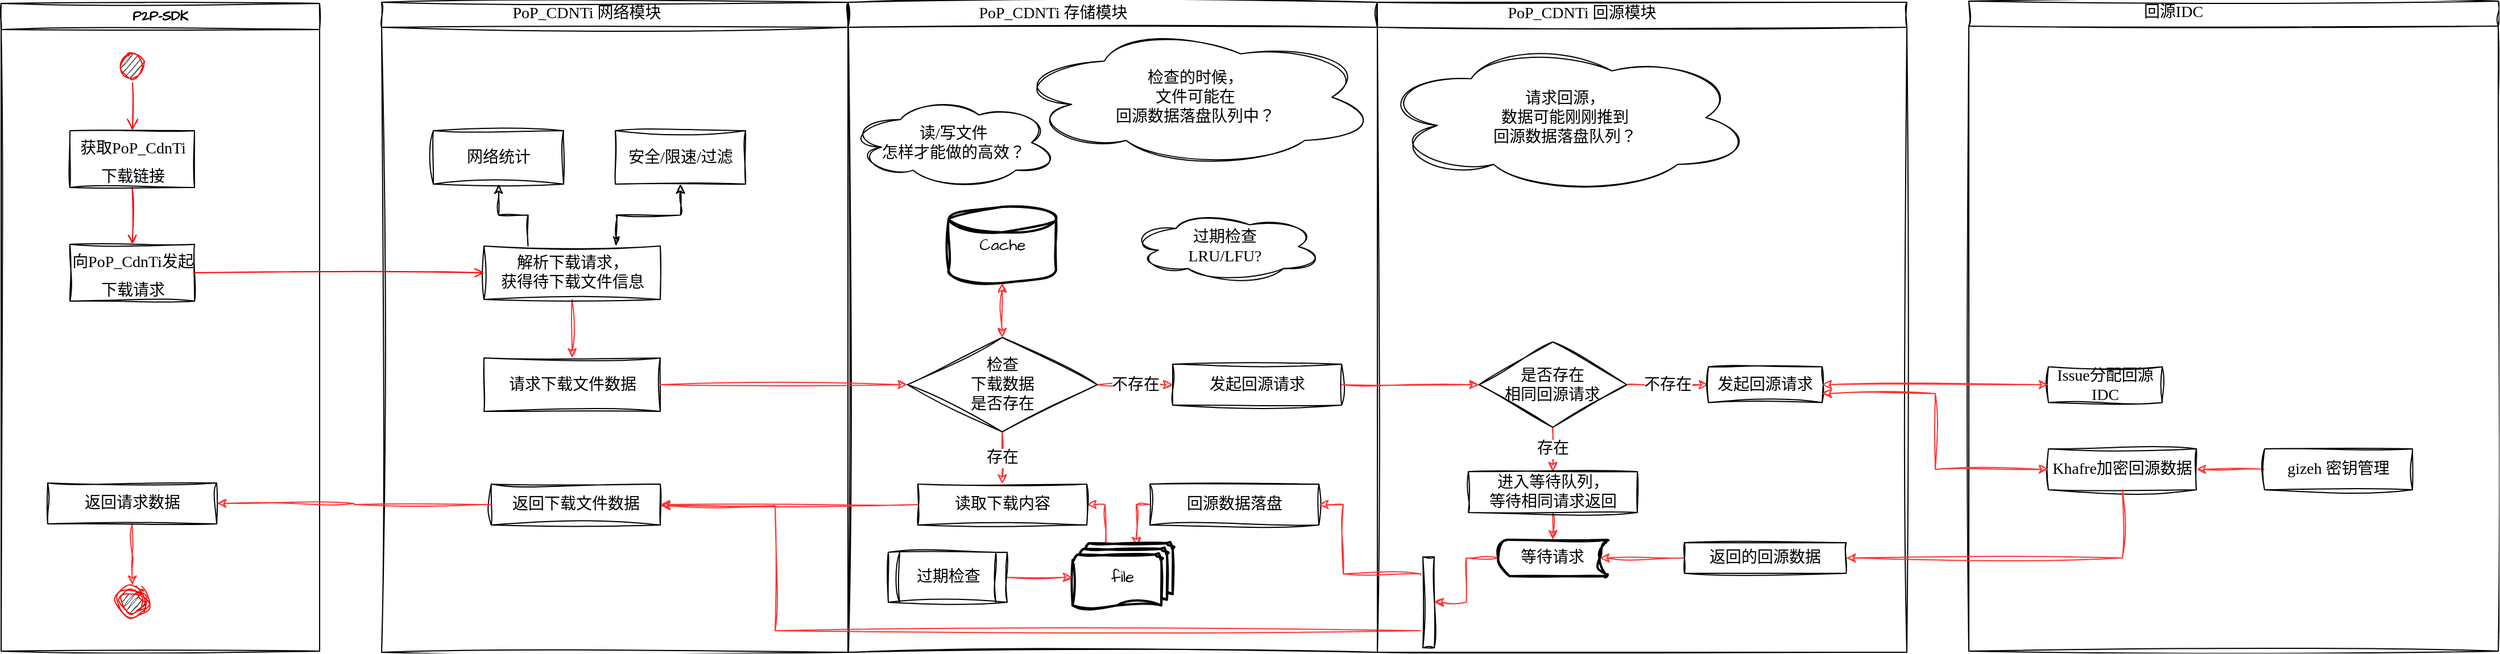 <mxfile version="20.5.1" type="github">
  <diagram name="Page-1" id="e7e014a7-5840-1c2e-5031-d8a46d1fe8dd">
    <mxGraphModel dx="1949" dy="1017" grid="1" gridSize="10" guides="1" tooltips="1" connect="1" arrows="1" fold="1" page="1" pageScale="1" pageWidth="1169" pageHeight="826" background="none" math="0" shadow="0">
      <root>
        <mxCell id="0" />
        <mxCell id="1" parent="0" />
        <mxCell id="2" value="P2P-SDK" style="swimlane;whiteSpace=wrap;fontFamily=Architects Daughter;fontSource=https%3A%2F%2Ffonts.googleapis.com%2Fcss%3Ffamily%3DArchitects%2BDaughter;sketch=1;" parent="1" vertex="1">
          <mxGeometry x="110" y="128" width="280" height="570" as="geometry" />
        </mxCell>
        <mxCell id="5" value="" style="ellipse;shape=startState;fillColor=#000000;strokeColor=#ff0000;sketch=1;" parent="2" vertex="1">
          <mxGeometry x="100" y="40" width="30" height="30" as="geometry" />
        </mxCell>
        <mxCell id="6" value="" style="edgeStyle=elbowEdgeStyle;elbow=horizontal;verticalAlign=bottom;endArrow=open;endSize=8;strokeColor=#FF0000;endFill=1;rounded=0;sketch=1;entryX=0.5;entryY=0;entryDx=0;entryDy=0;" parent="2" source="5" target="NQoVjLt3wJo_B9yNXYQH-41" edge="1">
          <mxGeometry x="100" y="40" as="geometry">
            <mxPoint x="115.5" y="110" as="targetPoint" />
          </mxGeometry>
        </mxCell>
        <mxCell id="9" value="" style="endArrow=open;strokeColor=#FF0000;endFill=1;rounded=0;sketch=1;exitX=0.5;exitY=1;exitDx=0;exitDy=0;entryX=0.5;entryY=0;entryDx=0;entryDy=0;" parent="2" source="NQoVjLt3wJo_B9yNXYQH-41" target="NQoVjLt3wJo_B9yNXYQH-42" edge="1">
          <mxGeometry relative="1" as="geometry">
            <mxPoint x="115" y="160" as="sourcePoint" />
            <mxPoint x="115.075" y="220" as="targetPoint" />
          </mxGeometry>
        </mxCell>
        <mxCell id="NQoVjLt3wJo_B9yNXYQH-41" value="&lt;font face=&quot;Aa花语·紫罗兰永恒&quot;&gt;&lt;font style=&quot;font-size: 14px;&quot;&gt;获取PoP_CdnTi&lt;br&gt;下载链接&lt;/font&gt;&lt;br&gt;&lt;/font&gt;" style="rounded=0;whiteSpace=wrap;html=1;sketch=1;hachureGap=4;jiggle=2;fontFamily=Architects Daughter;fontSource=https%3A%2F%2Ffonts.googleapis.com%2Fcss%3Ffamily%3DArchitects%2BDaughter;fontSize=20;" parent="2" vertex="1">
          <mxGeometry x="60.5" y="112" width="109.5" height="50" as="geometry" />
        </mxCell>
        <mxCell id="NQoVjLt3wJo_B9yNXYQH-42" value="&lt;font face=&quot;Aa花语·紫罗兰永恒&quot;&gt;&lt;font style=&quot;font-size: 14px;&quot;&gt;向PoP_CdnTi发起&lt;br&gt;下载请求&lt;/font&gt;&lt;br&gt;&lt;/font&gt;" style="rounded=0;whiteSpace=wrap;html=1;sketch=1;hachureGap=4;jiggle=2;fontFamily=Architects Daughter;fontSource=https%3A%2F%2Ffonts.googleapis.com%2Fcss%3Ffamily%3DArchitects%2BDaughter;fontSize=20;" parent="2" vertex="1">
          <mxGeometry x="60.5" y="212" width="109.5" height="50" as="geometry" />
        </mxCell>
        <mxCell id="NQoVjLt3wJo_B9yNXYQH-81" style="edgeStyle=orthogonalEdgeStyle;rounded=0;sketch=1;hachureGap=4;jiggle=2;orthogonalLoop=1;jettySize=auto;html=1;exitX=0.5;exitY=1;exitDx=0;exitDy=0;strokeColor=#FF3333;fontFamily=Architects Daughter;fontSource=https%3A%2F%2Ffonts.googleapis.com%2Fcss%3Ffamily%3DArchitects%2BDaughter;fontSize=14;fontColor=#000000;" parent="2" source="NQoVjLt3wJo_B9yNXYQH-78" target="NQoVjLt3wJo_B9yNXYQH-80" edge="1">
          <mxGeometry relative="1" as="geometry" />
        </mxCell>
        <mxCell id="NQoVjLt3wJo_B9yNXYQH-78" value="&lt;font face=&quot;Aa花语·紫罗兰永恒&quot;&gt;返回请求数据&lt;br&gt;&lt;/font&gt;" style="rounded=0;whiteSpace=wrap;html=1;sketch=1;hachureGap=4;jiggle=2;fontFamily=Architects Daughter;fontSource=https%3A%2F%2Ffonts.googleapis.com%2Fcss%3Ffamily%3DArchitects%2BDaughter;fontSize=14;" parent="2" vertex="1">
          <mxGeometry x="40.96" y="422" width="148.57" height="36" as="geometry" />
        </mxCell>
        <mxCell id="NQoVjLt3wJo_B9yNXYQH-80" value="" style="ellipse;html=1;shape=endState;fillColor=#000000;strokeColor=#ff0000;sketch=1;hachureGap=4;jiggle=2;fontFamily=Architects Daughter;fontSource=https%3A%2F%2Ffonts.googleapis.com%2Fcss%3Ffamily%3DArchitects%2BDaughter;fontSize=14;fontColor=#000000;" parent="2" vertex="1">
          <mxGeometry x="100.5" y="512" width="30" height="30" as="geometry" />
        </mxCell>
        <mxCell id="NQoVjLt3wJo_B9yNXYQH-43" value="" style="swimlane;startSize=22;horizontal=1;containerType=tree;sketch=1;hachureGap=4;jiggle=2;fontFamily=Architects Daughter;fontSource=https%3A%2F%2Ffonts.googleapis.com%2Fcss%3Ffamily%3DArchitects%2BDaughter;fontSize=14;" parent="1" vertex="1">
          <mxGeometry x="444.5" y="127" width="410.5" height="572" as="geometry">
            <mxRectangle x="445" y="128" width="170" height="30" as="alternateBounds" />
          </mxGeometry>
        </mxCell>
        <mxCell id="NQoVjLt3wJo_B9yNXYQH-47" value="&lt;font face=&quot;Aa花语·紫罗兰永恒&quot;&gt;PoP_CDNTi 网络模块&lt;/font&gt;" style="text;html=1;strokeColor=none;fillColor=none;align=center;verticalAlign=middle;whiteSpace=wrap;rounded=0;sketch=1;hachureGap=4;jiggle=2;fontFamily=Architects Daughter;fontSource=https%3A%2F%2Ffonts.googleapis.com%2Fcss%3Ffamily%3DArchitects%2BDaughter;fontSize=14;" parent="NQoVjLt3wJo_B9yNXYQH-43" vertex="1">
          <mxGeometry x="105" width="150" height="20" as="geometry" />
        </mxCell>
        <mxCell id="NQoVjLt3wJo_B9yNXYQH-55" style="edgeStyle=orthogonalEdgeStyle;rounded=0;sketch=1;hachureGap=4;jiggle=2;orthogonalLoop=1;jettySize=auto;html=1;exitX=0.5;exitY=1;exitDx=0;exitDy=0;fontFamily=Architects Daughter;fontSource=https%3A%2F%2Ffonts.googleapis.com%2Fcss%3Ffamily%3DArchitects%2BDaughter;fontSize=14;fontColor=#FF3333;strokeColor=#FF3333;" parent="NQoVjLt3wJo_B9yNXYQH-43" source="NQoVjLt3wJo_B9yNXYQH-48" target="NQoVjLt3wJo_B9yNXYQH-54" edge="1">
          <mxGeometry relative="1" as="geometry" />
        </mxCell>
        <mxCell id="NQoVjLt3wJo_B9yNXYQH-48" value="&lt;font face=&quot;Aa花语·紫罗兰永恒&quot;&gt;解析下载请求，&lt;br&gt;获得待下载文件信息&lt;/font&gt;" style="rounded=0;whiteSpace=wrap;html=1;sketch=1;hachureGap=4;jiggle=2;fontFamily=Architects Daughter;fontSource=https%3A%2F%2Ffonts.googleapis.com%2Fcss%3Ffamily%3DArchitects%2BDaughter;fontSize=14;" parent="NQoVjLt3wJo_B9yNXYQH-43" vertex="1">
          <mxGeometry x="90" y="214.5" width="155" height="47" as="geometry" />
        </mxCell>
        <mxCell id="NQoVjLt3wJo_B9yNXYQH-54" value="&lt;font face=&quot;Aa花语·紫罗兰永恒&quot;&gt;请求下载文件数据&lt;br&gt;&lt;/font&gt;" style="rounded=0;whiteSpace=wrap;html=1;sketch=1;hachureGap=4;jiggle=2;fontFamily=Architects Daughter;fontSource=https%3A%2F%2Ffonts.googleapis.com%2Fcss%3Ffamily%3DArchitects%2BDaughter;fontSize=14;" parent="NQoVjLt3wJo_B9yNXYQH-43" vertex="1">
          <mxGeometry x="90" y="313" width="155" height="47" as="geometry" />
        </mxCell>
        <mxCell id="NQoVjLt3wJo_B9yNXYQH-73" value="&lt;font face=&quot;Aa花语·紫罗兰永恒&quot;&gt;返回下载文件数据&lt;br&gt;&lt;/font&gt;" style="rounded=0;whiteSpace=wrap;html=1;sketch=1;hachureGap=4;jiggle=2;fontFamily=Architects Daughter;fontSource=https%3A%2F%2Ffonts.googleapis.com%2Fcss%3Ffamily%3DArchitects%2BDaughter;fontSize=14;" parent="NQoVjLt3wJo_B9yNXYQH-43" vertex="1">
          <mxGeometry x="96.43" y="424" width="148.57" height="36" as="geometry" />
        </mxCell>
        <mxCell id="aHhkDJ6Zw5WWOxuAB4n7-57" style="edgeStyle=orthogonalEdgeStyle;rounded=0;sketch=1;hachureGap=4;jiggle=2;orthogonalLoop=1;jettySize=auto;html=1;exitX=0.5;exitY=1;exitDx=0;exitDy=0;strokeColor=#000000;fontFamily=Architects Daughter;fontSource=https%3A%2F%2Ffonts.googleapis.com%2Fcss%3Ffamily%3DArchitects%2BDaughter;fontSize=14;startArrow=classic;startFill=1;endArrow=none;endFill=0;entryX=0.25;entryY=0;entryDx=0;entryDy=0;" edge="1" parent="NQoVjLt3wJo_B9yNXYQH-43" source="aHhkDJ6Zw5WWOxuAB4n7-56" target="NQoVjLt3wJo_B9yNXYQH-48">
          <mxGeometry relative="1" as="geometry" />
        </mxCell>
        <mxCell id="aHhkDJ6Zw5WWOxuAB4n7-56" value="&lt;font face=&quot;Aa花语·紫罗兰永恒&quot;&gt;网络统计&lt;/font&gt;" style="rounded=0;whiteSpace=wrap;html=1;sketch=1;hachureGap=4;jiggle=2;fontFamily=Architects Daughter;fontSource=https%3A%2F%2Ffonts.googleapis.com%2Fcss%3Ffamily%3DArchitects%2BDaughter;fontSize=14;" vertex="1" parent="NQoVjLt3wJo_B9yNXYQH-43">
          <mxGeometry x="45.5" y="113" width="114.5" height="47" as="geometry" />
        </mxCell>
        <mxCell id="aHhkDJ6Zw5WWOxuAB4n7-59" style="edgeStyle=orthogonalEdgeStyle;rounded=0;sketch=1;hachureGap=4;jiggle=2;orthogonalLoop=1;jettySize=auto;html=1;exitX=0.5;exitY=1;exitDx=0;exitDy=0;entryX=0.75;entryY=0;entryDx=0;entryDy=0;strokeColor=#000000;fontFamily=Architects Daughter;fontSource=https%3A%2F%2Ffonts.googleapis.com%2Fcss%3Ffamily%3DArchitects%2BDaughter;fontSize=14;startArrow=classic;startFill=1;endArrow=classicThin;endFill=1;" edge="1" parent="NQoVjLt3wJo_B9yNXYQH-43" source="aHhkDJ6Zw5WWOxuAB4n7-58" target="NQoVjLt3wJo_B9yNXYQH-48">
          <mxGeometry relative="1" as="geometry" />
        </mxCell>
        <mxCell id="aHhkDJ6Zw5WWOxuAB4n7-58" value="&lt;font face=&quot;Aa花语·紫罗兰永恒&quot;&gt;安全/限速/过滤&lt;/font&gt;" style="rounded=0;whiteSpace=wrap;html=1;sketch=1;hachureGap=4;jiggle=2;fontFamily=Architects Daughter;fontSource=https%3A%2F%2Ffonts.googleapis.com%2Fcss%3Ffamily%3DArchitects%2BDaughter;fontSize=14;" vertex="1" parent="NQoVjLt3wJo_B9yNXYQH-43">
          <mxGeometry x="205.5" y="113" width="114.5" height="47" as="geometry" />
        </mxCell>
        <mxCell id="NQoVjLt3wJo_B9yNXYQH-50" value="" style="endArrow=open;strokeColor=#FF0000;endFill=1;rounded=0;sketch=1;exitX=1;exitY=0.5;exitDx=0;exitDy=0;" parent="1" source="NQoVjLt3wJo_B9yNXYQH-42" target="NQoVjLt3wJo_B9yNXYQH-48" edge="1">
          <mxGeometry relative="1" as="geometry">
            <mxPoint x="289.75" y="300" as="sourcePoint" />
            <mxPoint x="289.75" y="350" as="targetPoint" />
          </mxGeometry>
        </mxCell>
        <mxCell id="NQoVjLt3wJo_B9yNXYQH-56" value="" style="swimlane;startSize=22;horizontal=1;containerType=tree;sketch=1;hachureGap=4;jiggle=2;fontFamily=Architects Daughter;fontSource=https%3A%2F%2Ffonts.googleapis.com%2Fcss%3Ffamily%3DArchitects%2BDaughter;fontSize=14;" parent="1" vertex="1">
          <mxGeometry x="854.5" y="127" width="465.5" height="572" as="geometry">
            <mxRectangle x="445" y="128" width="170" height="30" as="alternateBounds" />
          </mxGeometry>
        </mxCell>
        <mxCell id="NQoVjLt3wJo_B9yNXYQH-57" value="&lt;font face=&quot;Aa花语·紫罗兰永恒&quot;&gt;PoP_CDNTi 存储模块&lt;/font&gt;" style="text;html=1;strokeColor=none;fillColor=none;align=center;verticalAlign=middle;whiteSpace=wrap;rounded=0;sketch=1;hachureGap=4;jiggle=2;fontFamily=Architects Daughter;fontSource=https%3A%2F%2Ffonts.googleapis.com%2Fcss%3Ffamily%3DArchitects%2BDaughter;fontSize=14;" parent="NQoVjLt3wJo_B9yNXYQH-56" vertex="1">
          <mxGeometry x="105" width="150" height="20" as="geometry" />
        </mxCell>
        <mxCell id="NQoVjLt3wJo_B9yNXYQH-70" value="&lt;font face=&quot;Aa花语·紫罗兰永恒&quot;&gt;存在&lt;/font&gt;" style="edgeStyle=orthogonalEdgeStyle;rounded=0;sketch=1;hachureGap=4;jiggle=2;orthogonalLoop=1;jettySize=auto;html=1;exitX=0.5;exitY=1;exitDx=0;exitDy=0;strokeColor=#FF3333;fontFamily=Architects Daughter;fontSource=https%3A%2F%2Ffonts.googleapis.com%2Fcss%3Ffamily%3DArchitects%2BDaughter;fontSize=14;fontColor=#000000;" parent="NQoVjLt3wJo_B9yNXYQH-56" source="NQoVjLt3wJo_B9yNXYQH-65" target="NQoVjLt3wJo_B9yNXYQH-69" edge="1">
          <mxGeometry relative="1" as="geometry" />
        </mxCell>
        <mxCell id="NQoVjLt3wJo_B9yNXYQH-83" value="&lt;span style=&quot;font-family: Aa花语·紫罗兰永恒;&quot;&gt;不存在&lt;/span&gt;" style="edgeStyle=orthogonalEdgeStyle;rounded=0;sketch=1;hachureGap=4;jiggle=2;orthogonalLoop=1;jettySize=auto;html=1;exitX=1;exitY=0.5;exitDx=0;exitDy=0;strokeColor=#FF3333;fontFamily=Architects Daughter;fontSource=https%3A%2F%2Ffonts.googleapis.com%2Fcss%3Ffamily%3DArchitects%2BDaughter;fontSize=14;fontColor=#000000;" parent="NQoVjLt3wJo_B9yNXYQH-56" source="NQoVjLt3wJo_B9yNXYQH-65" target="NQoVjLt3wJo_B9yNXYQH-82" edge="1">
          <mxGeometry relative="1" as="geometry" />
        </mxCell>
        <mxCell id="aHhkDJ6Zw5WWOxuAB4n7-62" style="edgeStyle=orthogonalEdgeStyle;rounded=0;sketch=1;hachureGap=4;jiggle=2;orthogonalLoop=1;jettySize=auto;html=1;exitX=0.5;exitY=0;exitDx=0;exitDy=0;entryX=0.5;entryY=1;entryDx=0;entryDy=0;entryPerimeter=0;strokeColor=#FF3333;fontFamily=Architects Daughter;fontSource=https%3A%2F%2Ffonts.googleapis.com%2Fcss%3Ffamily%3DArchitects%2BDaughter;fontSize=14;startArrow=classic;startFill=1;endArrow=classic;endFill=1;" edge="1" parent="NQoVjLt3wJo_B9yNXYQH-56" source="NQoVjLt3wJo_B9yNXYQH-65" target="aHhkDJ6Zw5WWOxuAB4n7-60">
          <mxGeometry relative="1" as="geometry" />
        </mxCell>
        <mxCell id="NQoVjLt3wJo_B9yNXYQH-65" value="&lt;font face=&quot;Aa花语·紫罗兰永恒&quot; color=&quot;#000000&quot;&gt;检查&lt;br&gt;下载数据&lt;br&gt;是否存在&lt;/font&gt;" style="rhombus;whiteSpace=wrap;html=1;sketch=1;hachureGap=4;jiggle=2;fontFamily=Architects Daughter;fontSource=https%3A%2F%2Ffonts.googleapis.com%2Fcss%3Ffamily%3DArchitects%2BDaughter;fontSize=14;fontColor=#FF3333;" parent="NQoVjLt3wJo_B9yNXYQH-56" vertex="1">
          <mxGeometry x="52.28" y="295" width="166.87" height="83" as="geometry" />
        </mxCell>
        <mxCell id="NQoVjLt3wJo_B9yNXYQH-113" style="edgeStyle=orthogonalEdgeStyle;rounded=0;sketch=1;hachureGap=4;jiggle=2;orthogonalLoop=1;jettySize=auto;html=1;exitX=1;exitY=0.5;exitDx=0;exitDy=0;entryX=0.273;entryY=0.067;entryDx=0;entryDy=0;entryPerimeter=0;strokeColor=#FF3333;fontFamily=Architects Daughter;fontSource=https%3A%2F%2Ffonts.googleapis.com%2Fcss%3Ffamily%3DArchitects%2BDaughter;fontSize=14;fontColor=#000000;startArrow=classic;startFill=1;endArrow=none;endFill=0;" parent="NQoVjLt3wJo_B9yNXYQH-56" source="NQoVjLt3wJo_B9yNXYQH-69" target="NQoVjLt3wJo_B9yNXYQH-112" edge="1">
          <mxGeometry relative="1" as="geometry">
            <Array as="points">
              <mxPoint x="226" y="442" />
              <mxPoint x="226" y="480" />
            </Array>
          </mxGeometry>
        </mxCell>
        <mxCell id="NQoVjLt3wJo_B9yNXYQH-69" value="&lt;font face=&quot;Aa花语·紫罗兰永恒&quot;&gt;读取下载内容&lt;br&gt;&lt;/font&gt;" style="rounded=0;whiteSpace=wrap;html=1;sketch=1;hachureGap=4;jiggle=2;fontFamily=Architects Daughter;fontSource=https%3A%2F%2Ffonts.googleapis.com%2Fcss%3Ffamily%3DArchitects%2BDaughter;fontSize=14;" parent="NQoVjLt3wJo_B9yNXYQH-56" vertex="1">
          <mxGeometry x="61.43" y="424" width="148.57" height="36" as="geometry" />
        </mxCell>
        <mxCell id="NQoVjLt3wJo_B9yNXYQH-82" value="&lt;font face=&quot;Aa花语·紫罗兰永恒&quot;&gt;发起回源请求&lt;br&gt;&lt;/font&gt;" style="rounded=0;whiteSpace=wrap;html=1;sketch=1;hachureGap=4;jiggle=2;fontFamily=Architects Daughter;fontSource=https%3A%2F%2Ffonts.googleapis.com%2Fcss%3Ffamily%3DArchitects%2BDaughter;fontSize=14;" parent="NQoVjLt3wJo_B9yNXYQH-56" vertex="1">
          <mxGeometry x="285.5" y="318.5" width="148.57" height="36" as="geometry" />
        </mxCell>
        <mxCell id="NQoVjLt3wJo_B9yNXYQH-103" style="edgeStyle=orthogonalEdgeStyle;rounded=0;sketch=1;hachureGap=4;jiggle=2;orthogonalLoop=1;jettySize=auto;html=1;exitX=-0.2;exitY=0.813;exitDx=0;exitDy=0;strokeColor=#FF3333;fontFamily=Architects Daughter;fontSource=https%3A%2F%2Ffonts.googleapis.com%2Fcss%3Ffamily%3DArchitects%2BDaughter;fontSize=14;fontColor=#000000;exitPerimeter=0;" parent="NQoVjLt3wJo_B9yNXYQH-56" source="NQoVjLt3wJo_B9yNXYQH-102" edge="1">
          <mxGeometry relative="1" as="geometry">
            <mxPoint x="511.93" y="553" as="sourcePoint" />
            <mxPoint x="-164.5" y="443" as="targetPoint" />
            <Array as="points">
              <mxPoint x="-64" y="553" />
              <mxPoint x="-64" y="443" />
            </Array>
          </mxGeometry>
        </mxCell>
        <mxCell id="NQoVjLt3wJo_B9yNXYQH-114" style="edgeStyle=orthogonalEdgeStyle;rounded=0;sketch=1;hachureGap=4;jiggle=2;orthogonalLoop=1;jettySize=auto;html=1;exitX=0;exitY=0.5;exitDx=0;exitDy=0;entryX=0.636;entryY=0.05;entryDx=0;entryDy=0;entryPerimeter=0;strokeColor=#FF3333;fontFamily=Architects Daughter;fontSource=https%3A%2F%2Ffonts.googleapis.com%2Fcss%3Ffamily%3DArchitects%2BDaughter;fontSize=14;fontColor=#000000;" parent="NQoVjLt3wJo_B9yNXYQH-56" source="NQoVjLt3wJo_B9yNXYQH-105" target="NQoVjLt3wJo_B9yNXYQH-112" edge="1">
          <mxGeometry relative="1" as="geometry" />
        </mxCell>
        <mxCell id="NQoVjLt3wJo_B9yNXYQH-105" value="&lt;font face=&quot;Aa花语·紫罗兰永恒&quot;&gt;回源数据落盘&lt;br&gt;&lt;/font&gt;" style="rounded=0;whiteSpace=wrap;html=1;sketch=1;hachureGap=4;jiggle=2;fontFamily=Architects Daughter;fontSource=https%3A%2F%2Ffonts.googleapis.com%2Fcss%3Ffamily%3DArchitects%2BDaughter;fontSize=14;" parent="NQoVjLt3wJo_B9yNXYQH-56" vertex="1">
          <mxGeometry x="265.5" y="424" width="148.57" height="36" as="geometry" />
        </mxCell>
        <mxCell id="NQoVjLt3wJo_B9yNXYQH-112" value="file" style="strokeWidth=2;html=1;shape=mxgraph.flowchart.multi-document;whiteSpace=wrap;sketch=1;hachureGap=4;jiggle=2;fontFamily=Architects Daughter;fontSource=https%3A%2F%2Ffonts.googleapis.com%2Fcss%3Ffamily%3DArchitects%2BDaughter;fontSize=14;fontColor=#000000;" parent="NQoVjLt3wJo_B9yNXYQH-56" vertex="1">
          <mxGeometry x="197.5" y="476" width="88" height="60" as="geometry" />
        </mxCell>
        <mxCell id="NQoVjLt3wJo_B9yNXYQH-116" style="edgeStyle=orthogonalEdgeStyle;rounded=0;sketch=1;hachureGap=4;jiggle=2;orthogonalLoop=1;jettySize=auto;html=1;entryX=0;entryY=0.5;entryDx=0;entryDy=0;entryPerimeter=0;strokeColor=#FF3333;fontFamily=Architects Daughter;fontSource=https%3A%2F%2Ffonts.googleapis.com%2Fcss%3Ffamily%3DArchitects%2BDaughter;fontSize=14;fontColor=#000000;" parent="NQoVjLt3wJo_B9yNXYQH-56" source="NQoVjLt3wJo_B9yNXYQH-115" target="NQoVjLt3wJo_B9yNXYQH-112" edge="1">
          <mxGeometry relative="1" as="geometry" />
        </mxCell>
        <mxCell id="NQoVjLt3wJo_B9yNXYQH-115" value="&lt;font face=&quot;Aa花语·紫罗兰永恒&quot;&gt;过期检查&lt;/font&gt;" style="shape=process;whiteSpace=wrap;html=1;backgroundOutline=1;sketch=1;hachureGap=4;jiggle=2;fontFamily=Architects Daughter;fontSource=https%3A%2F%2Ffonts.googleapis.com%2Fcss%3Ffamily%3DArchitects%2BDaughter;fontSize=14;fontColor=#000000;" parent="NQoVjLt3wJo_B9yNXYQH-56" vertex="1">
          <mxGeometry x="35.5" y="484" width="104.5" height="44" as="geometry" />
        </mxCell>
        <mxCell id="aHhkDJ6Zw5WWOxuAB4n7-9" value="&lt;font face=&quot;Aa花语·紫罗兰永恒&quot;&gt;检查的时候，&lt;br&gt;文件可能在&lt;br&gt;回源数据落盘队列中？&lt;/font&gt;" style="ellipse;shape=cloud;whiteSpace=wrap;html=1;sketch=1;hachureGap=4;jiggle=2;fontFamily=Architects Daughter;fontSource=https%3A%2F%2Ffonts.googleapis.com%2Fcss%3Ffamily%3DArchitects%2BDaughter;fontSize=14;" vertex="1" parent="NQoVjLt3wJo_B9yNXYQH-56">
          <mxGeometry x="145.5" y="20" width="320" height="127" as="geometry" />
        </mxCell>
        <mxCell id="aHhkDJ6Zw5WWOxuAB4n7-53" value="&lt;font face=&quot;Aa花语·紫罗兰永恒&quot;&gt;读/写文件&lt;br&gt;怎样才能做的高效？&lt;br&gt;&lt;/font&gt;" style="ellipse;shape=cloud;whiteSpace=wrap;html=1;sketch=1;hachureGap=4;jiggle=2;fontFamily=Architects Daughter;fontSource=https%3A%2F%2Ffonts.googleapis.com%2Fcss%3Ffamily%3DArchitects%2BDaughter;fontSize=14;" vertex="1" parent="NQoVjLt3wJo_B9yNXYQH-56">
          <mxGeometry y="83" width="184.5" height="81" as="geometry" />
        </mxCell>
        <mxCell id="aHhkDJ6Zw5WWOxuAB4n7-54" value="&lt;font face=&quot;Aa花语·紫罗兰永恒&quot;&gt;过期检查&lt;br&gt;LRU/LFU?&lt;br&gt;&lt;/font&gt;" style="ellipse;shape=cloud;whiteSpace=wrap;html=1;sketch=1;hachureGap=4;jiggle=2;fontFamily=Architects Daughter;fontSource=https%3A%2F%2Ffonts.googleapis.com%2Fcss%3Ffamily%3DArchitects%2BDaughter;fontSize=14;" vertex="1" parent="NQoVjLt3wJo_B9yNXYQH-56">
          <mxGeometry x="245.5" y="183" width="172.03" height="64" as="geometry" />
        </mxCell>
        <mxCell id="aHhkDJ6Zw5WWOxuAB4n7-60" value="Cache" style="strokeWidth=2;html=1;shape=mxgraph.flowchart.database;whiteSpace=wrap;sketch=1;hachureGap=4;jiggle=2;fontFamily=Architects Daughter;fontSource=https%3A%2F%2Ffonts.googleapis.com%2Fcss%3Ffamily%3DArchitects%2BDaughter;fontSize=14;" vertex="1" parent="NQoVjLt3wJo_B9yNXYQH-56">
          <mxGeometry x="88.46" y="180" width="94.5" height="67" as="geometry" />
        </mxCell>
        <mxCell id="NQoVjLt3wJo_B9yNXYQH-68" style="edgeStyle=orthogonalEdgeStyle;rounded=0;sketch=1;hachureGap=4;jiggle=2;orthogonalLoop=1;jettySize=auto;html=1;exitX=1;exitY=0.5;exitDx=0;exitDy=0;strokeColor=#FF3333;fontFamily=Architects Daughter;fontSource=https%3A%2F%2Ffonts.googleapis.com%2Fcss%3Ffamily%3DArchitects%2BDaughter;fontSize=14;fontColor=#000000;" parent="1" source="NQoVjLt3wJo_B9yNXYQH-54" target="NQoVjLt3wJo_B9yNXYQH-65" edge="1">
          <mxGeometry relative="1" as="geometry" />
        </mxCell>
        <mxCell id="NQoVjLt3wJo_B9yNXYQH-77" style="edgeStyle=orthogonalEdgeStyle;rounded=0;sketch=1;hachureGap=4;jiggle=2;orthogonalLoop=1;jettySize=auto;html=1;exitX=0;exitY=0.5;exitDx=0;exitDy=0;entryX=1;entryY=0.5;entryDx=0;entryDy=0;strokeColor=#FF3333;fontFamily=Architects Daughter;fontSource=https%3A%2F%2Ffonts.googleapis.com%2Fcss%3Ffamily%3DArchitects%2BDaughter;fontSize=14;fontColor=#000000;" parent="1" source="NQoVjLt3wJo_B9yNXYQH-69" target="NQoVjLt3wJo_B9yNXYQH-73" edge="1">
          <mxGeometry relative="1" as="geometry" />
        </mxCell>
        <mxCell id="NQoVjLt3wJo_B9yNXYQH-79" style="edgeStyle=orthogonalEdgeStyle;rounded=0;sketch=1;hachureGap=4;jiggle=2;orthogonalLoop=1;jettySize=auto;html=1;exitX=0;exitY=0.5;exitDx=0;exitDy=0;entryX=1;entryY=0.5;entryDx=0;entryDy=0;strokeColor=#FF3333;fontFamily=Architects Daughter;fontSource=https%3A%2F%2Ffonts.googleapis.com%2Fcss%3Ffamily%3DArchitects%2BDaughter;fontSize=14;fontColor=#000000;" parent="1" source="NQoVjLt3wJo_B9yNXYQH-73" target="NQoVjLt3wJo_B9yNXYQH-78" edge="1">
          <mxGeometry relative="1" as="geometry" />
        </mxCell>
        <mxCell id="NQoVjLt3wJo_B9yNXYQH-84" value="" style="swimlane;startSize=22;horizontal=1;containerType=tree;sketch=1;hachureGap=4;jiggle=2;fontFamily=Architects Daughter;fontSource=https%3A%2F%2Ffonts.googleapis.com%2Fcss%3Ffamily%3DArchitects%2BDaughter;fontSize=14;" parent="1" vertex="1">
          <mxGeometry x="1320" y="127" width="465.5" height="572" as="geometry">
            <mxRectangle x="445" y="128" width="170" height="30" as="alternateBounds" />
          </mxGeometry>
        </mxCell>
        <mxCell id="NQoVjLt3wJo_B9yNXYQH-85" value="&lt;font face=&quot;Aa花语·紫罗兰永恒&quot;&gt;PoP_CDNTi 回源模块&lt;/font&gt;" style="text;html=1;strokeColor=none;fillColor=none;align=center;verticalAlign=middle;whiteSpace=wrap;rounded=0;sketch=1;hachureGap=4;jiggle=2;fontFamily=Architects Daughter;fontSource=https%3A%2F%2Ffonts.googleapis.com%2Fcss%3Ffamily%3DArchitects%2BDaughter;fontSize=14;" parent="NQoVjLt3wJo_B9yNXYQH-84" vertex="1">
          <mxGeometry x="105" width="150" height="20" as="geometry" />
        </mxCell>
        <mxCell id="NQoVjLt3wJo_B9yNXYQH-95" value="&lt;font face=&quot;Aa花语·紫罗兰永恒&quot;&gt;存在&lt;/font&gt;" style="edgeStyle=orthogonalEdgeStyle;rounded=0;sketch=1;hachureGap=4;jiggle=2;orthogonalLoop=1;jettySize=auto;html=1;exitX=0.5;exitY=1;exitDx=0;exitDy=0;entryX=0.5;entryY=0;entryDx=0;entryDy=0;strokeColor=#FF3333;fontFamily=Architects Daughter;fontSource=https%3A%2F%2Ffonts.googleapis.com%2Fcss%3Ffamily%3DArchitects%2BDaughter;fontSize=14;fontColor=#000000;" parent="NQoVjLt3wJo_B9yNXYQH-84" source="NQoVjLt3wJo_B9yNXYQH-92" target="NQoVjLt3wJo_B9yNXYQH-94" edge="1">
          <mxGeometry relative="1" as="geometry" />
        </mxCell>
        <mxCell id="NQoVjLt3wJo_B9yNXYQH-99" value="&lt;font face=&quot;Aa花语·紫罗兰永恒&quot;&gt;不存在&lt;/font&gt;" style="edgeStyle=orthogonalEdgeStyle;rounded=0;sketch=1;hachureGap=4;jiggle=2;orthogonalLoop=1;jettySize=auto;html=1;exitX=1;exitY=0.5;exitDx=0;exitDy=0;strokeColor=#FF3333;fontFamily=Architects Daughter;fontSource=https%3A%2F%2Ffonts.googleapis.com%2Fcss%3Ffamily%3DArchitects%2BDaughter;fontSize=14;fontColor=#000000;" parent="NQoVjLt3wJo_B9yNXYQH-84" source="NQoVjLt3wJo_B9yNXYQH-92" target="NQoVjLt3wJo_B9yNXYQH-98" edge="1">
          <mxGeometry relative="1" as="geometry" />
        </mxCell>
        <mxCell id="NQoVjLt3wJo_B9yNXYQH-92" value="&lt;font face=&quot;Aa花语·紫罗兰永恒&quot; color=&quot;#000000&quot;&gt;是否存在&lt;br&gt;相同回源请求&lt;/font&gt;" style="rhombus;whiteSpace=wrap;html=1;sketch=1;hachureGap=4;jiggle=2;fontFamily=Architects Daughter;fontSource=https%3A%2F%2Ffonts.googleapis.com%2Fcss%3Ffamily%3DArchitects%2BDaughter;fontSize=14;fontColor=#FF3333;" parent="NQoVjLt3wJo_B9yNXYQH-84" vertex="1">
          <mxGeometry x="89.28" y="299" width="130" height="75" as="geometry" />
        </mxCell>
        <mxCell id="NQoVjLt3wJo_B9yNXYQH-109" style="edgeStyle=orthogonalEdgeStyle;rounded=0;sketch=1;hachureGap=4;jiggle=2;orthogonalLoop=1;jettySize=auto;html=1;exitX=0.5;exitY=1;exitDx=0;exitDy=0;entryX=0.5;entryY=0;entryDx=0;entryDy=0;entryPerimeter=0;strokeColor=#FF3333;fontFamily=Architects Daughter;fontSource=https%3A%2F%2Ffonts.googleapis.com%2Fcss%3Ffamily%3DArchitects%2BDaughter;fontSize=14;fontColor=#000000;" parent="NQoVjLt3wJo_B9yNXYQH-84" source="NQoVjLt3wJo_B9yNXYQH-94" target="NQoVjLt3wJo_B9yNXYQH-108" edge="1">
          <mxGeometry relative="1" as="geometry" />
        </mxCell>
        <mxCell id="NQoVjLt3wJo_B9yNXYQH-94" value="&lt;font face=&quot;Aa花语·紫罗兰永恒&quot;&gt;进入等待队列，&lt;br&gt;等待相同请求返回&lt;br&gt;&lt;/font&gt;" style="rounded=0;whiteSpace=wrap;html=1;sketch=1;hachureGap=4;jiggle=2;fontFamily=Architects Daughter;fontSource=https%3A%2F%2Ffonts.googleapis.com%2Fcss%3Ffamily%3DArchitects%2BDaughter;fontSize=14;" parent="NQoVjLt3wJo_B9yNXYQH-84" vertex="1">
          <mxGeometry x="79.99" y="413" width="148.57" height="36" as="geometry" />
        </mxCell>
        <mxCell id="NQoVjLt3wJo_B9yNXYQH-98" value="&lt;font face=&quot;Aa花语·紫罗兰永恒&quot;&gt;发起回源请求&lt;br&gt;&lt;/font&gt;" style="rounded=0;whiteSpace=wrap;html=1;sketch=1;hachureGap=4;jiggle=2;fontFamily=Architects Daughter;fontSource=https%3A%2F%2Ffonts.googleapis.com%2Fcss%3Ffamily%3DArchitects%2BDaughter;fontSize=14;" parent="NQoVjLt3wJo_B9yNXYQH-84" vertex="1">
          <mxGeometry x="291.07" y="320.75" width="100" height="31.5" as="geometry" />
        </mxCell>
        <mxCell id="NQoVjLt3wJo_B9yNXYQH-110" style="edgeStyle=orthogonalEdgeStyle;rounded=0;sketch=1;hachureGap=4;jiggle=2;orthogonalLoop=1;jettySize=auto;html=1;exitX=0;exitY=0.5;exitDx=0;exitDy=0;entryX=0.93;entryY=0.5;entryDx=0;entryDy=0;entryPerimeter=0;strokeColor=#FF3333;fontFamily=Architects Daughter;fontSource=https%3A%2F%2Ffonts.googleapis.com%2Fcss%3Ffamily%3DArchitects%2BDaughter;fontSize=14;fontColor=#000000;" parent="NQoVjLt3wJo_B9yNXYQH-84" source="NQoVjLt3wJo_B9yNXYQH-100" target="NQoVjLt3wJo_B9yNXYQH-108" edge="1">
          <mxGeometry relative="1" as="geometry">
            <Array as="points">
              <mxPoint x="270" y="489" />
            </Array>
          </mxGeometry>
        </mxCell>
        <mxCell id="NQoVjLt3wJo_B9yNXYQH-100" value="&lt;font face=&quot;Aa花语·紫罗兰永恒&quot;&gt;返回的回源数据&lt;br&gt;&lt;/font&gt;" style="rounded=0;whiteSpace=wrap;html=1;sketch=1;hachureGap=4;jiggle=2;fontFamily=Architects Daughter;fontSource=https%3A%2F%2Ffonts.googleapis.com%2Fcss%3Ffamily%3DArchitects%2BDaughter;fontSize=14;" parent="NQoVjLt3wJo_B9yNXYQH-84" vertex="1">
          <mxGeometry x="270" y="475.5" width="142.14" height="27" as="geometry" />
        </mxCell>
        <mxCell id="NQoVjLt3wJo_B9yNXYQH-102" value="" style="html=1;points=[];perimeter=orthogonalPerimeter;sketch=1;hachureGap=4;jiggle=2;fontFamily=Architects Daughter;fontSource=https%3A%2F%2Ffonts.googleapis.com%2Fcss%3Ffamily%3DArchitects%2BDaughter;fontSize=14;fontColor=#000000;" parent="NQoVjLt3wJo_B9yNXYQH-84" vertex="1">
          <mxGeometry x="40" y="488" width="10" height="80" as="geometry" />
        </mxCell>
        <mxCell id="NQoVjLt3wJo_B9yNXYQH-111" style="edgeStyle=orthogonalEdgeStyle;rounded=0;sketch=1;hachureGap=4;jiggle=2;orthogonalLoop=1;jettySize=auto;html=1;exitX=0;exitY=0.5;exitDx=0;exitDy=0;exitPerimeter=0;entryX=1;entryY=0.5;entryDx=0;entryDy=0;entryPerimeter=0;strokeColor=#FF3333;fontFamily=Architects Daughter;fontSource=https%3A%2F%2Ffonts.googleapis.com%2Fcss%3Ffamily%3DArchitects%2BDaughter;fontSize=14;fontColor=#000000;" parent="NQoVjLt3wJo_B9yNXYQH-84" source="NQoVjLt3wJo_B9yNXYQH-108" target="NQoVjLt3wJo_B9yNXYQH-102" edge="1">
          <mxGeometry relative="1" as="geometry" />
        </mxCell>
        <mxCell id="NQoVjLt3wJo_B9yNXYQH-108" value="&lt;font face=&quot;Aa花语·紫罗兰永恒&quot;&gt;等待请求&lt;/font&gt;" style="strokeWidth=2;html=1;shape=mxgraph.flowchart.stored_data;whiteSpace=wrap;sketch=1;hachureGap=4;jiggle=2;fontFamily=Architects Daughter;fontSource=https%3A%2F%2Ffonts.googleapis.com%2Fcss%3Ffamily%3DArchitects%2BDaughter;fontSize=14;fontColor=#000000;" parent="NQoVjLt3wJo_B9yNXYQH-84" vertex="1">
          <mxGeometry x="106.27" y="473" width="96" height="32" as="geometry" />
        </mxCell>
        <mxCell id="aHhkDJ6Zw5WWOxuAB4n7-10" value="&lt;font face=&quot;Aa花语·紫罗兰永恒&quot;&gt;请求回源，&lt;br&gt;数据可能刚刚推到&lt;br&gt;回源数据落盘队列？&lt;br&gt;&lt;/font&gt;" style="ellipse;shape=cloud;whiteSpace=wrap;html=1;sketch=1;hachureGap=4;jiggle=2;fontFamily=Architects Daughter;fontSource=https%3A%2F%2Ffonts.googleapis.com%2Fcss%3Ffamily%3DArchitects%2BDaughter;fontSize=14;" vertex="1" parent="NQoVjLt3wJo_B9yNXYQH-84">
          <mxGeometry y="33" width="330" height="137" as="geometry" />
        </mxCell>
        <mxCell id="NQoVjLt3wJo_B9yNXYQH-93" style="edgeStyle=orthogonalEdgeStyle;rounded=0;sketch=1;hachureGap=4;jiggle=2;orthogonalLoop=1;jettySize=auto;html=1;exitX=1;exitY=0.5;exitDx=0;exitDy=0;entryX=0;entryY=0.5;entryDx=0;entryDy=0;strokeColor=#FF3333;fontFamily=Architects Daughter;fontSource=https%3A%2F%2Ffonts.googleapis.com%2Fcss%3Ffamily%3DArchitects%2BDaughter;fontSize=14;fontColor=#000000;" parent="1" source="NQoVjLt3wJo_B9yNXYQH-82" target="NQoVjLt3wJo_B9yNXYQH-92" edge="1">
          <mxGeometry relative="1" as="geometry" />
        </mxCell>
        <mxCell id="NQoVjLt3wJo_B9yNXYQH-106" style="edgeStyle=orthogonalEdgeStyle;rounded=0;sketch=1;hachureGap=4;jiggle=2;orthogonalLoop=1;jettySize=auto;html=1;exitX=-0.2;exitY=0.2;exitDx=0;exitDy=0;strokeColor=#FF3333;fontFamily=Architects Daughter;fontSource=https%3A%2F%2Ffonts.googleapis.com%2Fcss%3Ffamily%3DArchitects%2BDaughter;fontSize=14;fontColor=#000000;exitPerimeter=0;entryX=1;entryY=0.5;entryDx=0;entryDy=0;" parent="1" source="NQoVjLt3wJo_B9yNXYQH-102" target="NQoVjLt3wJo_B9yNXYQH-105" edge="1">
          <mxGeometry relative="1" as="geometry">
            <mxPoint x="1350" y="631.5" as="sourcePoint" />
            <mxPoint x="1130" y="630" as="targetPoint" />
            <Array as="points">
              <mxPoint x="1358" y="630" />
              <mxPoint x="1290" y="630" />
              <mxPoint x="1290" y="569" />
            </Array>
          </mxGeometry>
        </mxCell>
        <mxCell id="aHhkDJ6Zw5WWOxuAB4n7-11" value="" style="swimlane;startSize=22;horizontal=1;containerType=tree;sketch=1;hachureGap=4;jiggle=2;fontFamily=Architects Daughter;fontSource=https%3A%2F%2Ffonts.googleapis.com%2Fcss%3Ffamily%3DArchitects%2BDaughter;fontSize=14;" vertex="1" parent="1">
          <mxGeometry x="1840" y="126" width="465.5" height="572" as="geometry">
            <mxRectangle x="445" y="128" width="170" height="30" as="alternateBounds" />
          </mxGeometry>
        </mxCell>
        <mxCell id="aHhkDJ6Zw5WWOxuAB4n7-12" value="&lt;font face=&quot;Aa花语·紫罗兰永恒&quot;&gt;回源IDC&lt;/font&gt;" style="text;html=1;strokeColor=none;fillColor=none;align=center;verticalAlign=middle;whiteSpace=wrap;rounded=0;sketch=1;hachureGap=4;jiggle=2;fontFamily=Architects Daughter;fontSource=https%3A%2F%2Ffonts.googleapis.com%2Fcss%3Ffamily%3DArchitects%2BDaughter;fontSize=14;" vertex="1" parent="aHhkDJ6Zw5WWOxuAB4n7-11">
          <mxGeometry x="105" width="150" height="20" as="geometry" />
        </mxCell>
        <mxCell id="aHhkDJ6Zw5WWOxuAB4n7-26" value="&lt;font face=&quot;Aa花语·紫罗兰永恒&quot;&gt;Issue分配回源IDC&lt;br&gt;&lt;/font&gt;" style="rounded=0;whiteSpace=wrap;html=1;sketch=1;hachureGap=4;jiggle=2;fontFamily=Architects Daughter;fontSource=https%3A%2F%2Ffonts.googleapis.com%2Fcss%3Ffamily%3DArchitects%2BDaughter;fontSize=14;" vertex="1" parent="aHhkDJ6Zw5WWOxuAB4n7-11">
          <mxGeometry x="70" y="321.75" width="100" height="31.5" as="geometry" />
        </mxCell>
        <mxCell id="aHhkDJ6Zw5WWOxuAB4n7-31" style="edgeStyle=orthogonalEdgeStyle;rounded=0;sketch=1;hachureGap=4;jiggle=2;orthogonalLoop=1;jettySize=auto;html=1;exitX=1;exitY=0.5;exitDx=0;exitDy=0;entryX=0;entryY=0.5;entryDx=0;entryDy=0;strokeColor=#FF3333;fontFamily=Architects Daughter;fontSource=https%3A%2F%2Ffonts.googleapis.com%2Fcss%3Ffamily%3DArchitects%2BDaughter;fontSize=14;startArrow=classic;startFill=1;endArrow=none;endFill=0;" edge="1" parent="aHhkDJ6Zw5WWOxuAB4n7-11" source="aHhkDJ6Zw5WWOxuAB4n7-29" target="aHhkDJ6Zw5WWOxuAB4n7-30">
          <mxGeometry relative="1" as="geometry" />
        </mxCell>
        <mxCell id="aHhkDJ6Zw5WWOxuAB4n7-29" value="&lt;font face=&quot;Aa花语·紫罗兰永恒&quot;&gt;Khafre加密回源数据&lt;br&gt;&lt;/font&gt;" style="rounded=0;whiteSpace=wrap;html=1;sketch=1;hachureGap=4;jiggle=2;fontFamily=Architects Daughter;fontSource=https%3A%2F%2Ffonts.googleapis.com%2Fcss%3Ffamily%3DArchitects%2BDaughter;fontSize=14;" vertex="1" parent="aHhkDJ6Zw5WWOxuAB4n7-11">
          <mxGeometry x="70" y="394" width="130" height="36" as="geometry" />
        </mxCell>
        <mxCell id="aHhkDJ6Zw5WWOxuAB4n7-30" value="&lt;font face=&quot;Aa花语·紫罗兰永恒&quot;&gt;gizeh 密钥管理&lt;br&gt;&lt;/font&gt;" style="rounded=0;whiteSpace=wrap;html=1;sketch=1;hachureGap=4;jiggle=2;fontFamily=Architects Daughter;fontSource=https%3A%2F%2Ffonts.googleapis.com%2Fcss%3Ffamily%3DArchitects%2BDaughter;fontSize=14;" vertex="1" parent="aHhkDJ6Zw5WWOxuAB4n7-11">
          <mxGeometry x="260" y="394" width="130" height="36" as="geometry" />
        </mxCell>
        <mxCell id="aHhkDJ6Zw5WWOxuAB4n7-27" style="edgeStyle=orthogonalEdgeStyle;rounded=0;sketch=1;hachureGap=4;jiggle=2;orthogonalLoop=1;jettySize=auto;html=1;exitX=1;exitY=0.5;exitDx=0;exitDy=0;entryX=0;entryY=0.5;entryDx=0;entryDy=0;fontFamily=Architects Daughter;fontSource=https%3A%2F%2Ffonts.googleapis.com%2Fcss%3Ffamily%3DArchitects%2BDaughter;fontSize=14;strokeColor=#FF3333;startArrow=classic;startFill=1;" edge="1" parent="1" source="NQoVjLt3wJo_B9yNXYQH-98" target="aHhkDJ6Zw5WWOxuAB4n7-26">
          <mxGeometry relative="1" as="geometry" />
        </mxCell>
        <mxCell id="aHhkDJ6Zw5WWOxuAB4n7-28" style="edgeStyle=orthogonalEdgeStyle;rounded=0;sketch=1;hachureGap=4;jiggle=2;orthogonalLoop=1;jettySize=auto;html=1;exitX=1;exitY=0.75;exitDx=0;exitDy=0;strokeColor=#FF3333;fontFamily=Architects Daughter;fontSource=https%3A%2F%2Ffonts.googleapis.com%2Fcss%3Ffamily%3DArchitects%2BDaughter;fontSize=14;startArrow=classic;startFill=1;entryX=0;entryY=0.5;entryDx=0;entryDy=0;" edge="1" parent="1" source="NQoVjLt3wJo_B9yNXYQH-98" target="aHhkDJ6Zw5WWOxuAB4n7-29">
          <mxGeometry relative="1" as="geometry">
            <mxPoint x="1870" y="540.0" as="targetPoint" />
          </mxGeometry>
        </mxCell>
        <mxCell id="aHhkDJ6Zw5WWOxuAB4n7-32" style="edgeStyle=orthogonalEdgeStyle;rounded=0;sketch=1;hachureGap=4;jiggle=2;orthogonalLoop=1;jettySize=auto;html=1;exitX=0.5;exitY=1;exitDx=0;exitDy=0;entryX=1;entryY=0.5;entryDx=0;entryDy=0;strokeColor=#FF3333;fontFamily=Architects Daughter;fontSource=https%3A%2F%2Ffonts.googleapis.com%2Fcss%3Ffamily%3DArchitects%2BDaughter;fontSize=14;startArrow=none;startFill=0;endArrow=classic;endFill=1;" edge="1" parent="1" source="aHhkDJ6Zw5WWOxuAB4n7-29" target="NQoVjLt3wJo_B9yNXYQH-100">
          <mxGeometry relative="1" as="geometry" />
        </mxCell>
      </root>
    </mxGraphModel>
  </diagram>
</mxfile>
